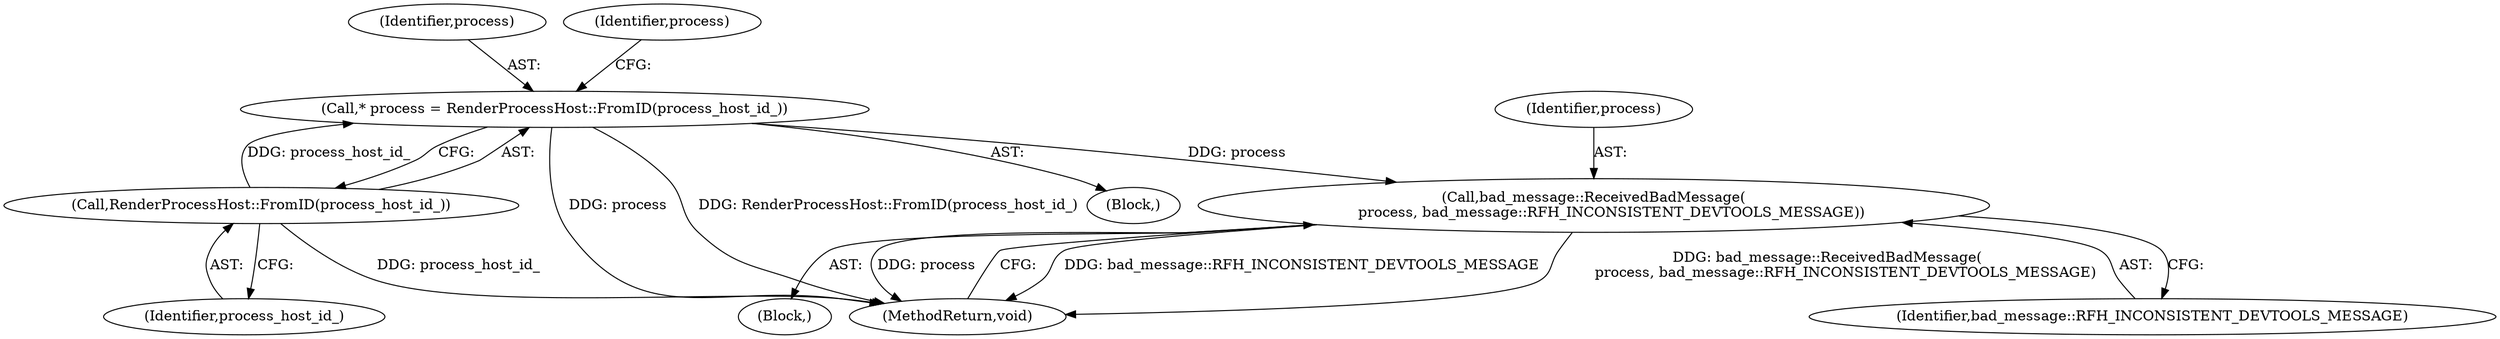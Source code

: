 digraph "0_Chrome_3c8e4852477d5b1e2da877808c998dc57db9460f_1@API" {
"1000111" [label="(Call,bad_message::ReceivedBadMessage(\n        process, bad_message::RFH_INCONSISTENT_DEVTOOLS_MESSAGE))"];
"1000104" [label="(Call,* process = RenderProcessHost::FromID(process_host_id_))"];
"1000106" [label="(Call,RenderProcessHost::FromID(process_host_id_))"];
"1000114" [label="(MethodReturn,void)"];
"1000106" [label="(Call,RenderProcessHost::FromID(process_host_id_))"];
"1000105" [label="(Identifier,process)"];
"1000101" [label="(Block,)"];
"1000113" [label="(Identifier,bad_message::RFH_INCONSISTENT_DEVTOOLS_MESSAGE)"];
"1000104" [label="(Call,* process = RenderProcessHost::FromID(process_host_id_))"];
"1000107" [label="(Identifier,process_host_id_)"];
"1000110" [label="(Block,)"];
"1000112" [label="(Identifier,process)"];
"1000111" [label="(Call,bad_message::ReceivedBadMessage(\n        process, bad_message::RFH_INCONSISTENT_DEVTOOLS_MESSAGE))"];
"1000109" [label="(Identifier,process)"];
"1000111" -> "1000110"  [label="AST: "];
"1000111" -> "1000113"  [label="CFG: "];
"1000112" -> "1000111"  [label="AST: "];
"1000113" -> "1000111"  [label="AST: "];
"1000114" -> "1000111"  [label="CFG: "];
"1000111" -> "1000114"  [label="DDG: bad_message::RFH_INCONSISTENT_DEVTOOLS_MESSAGE"];
"1000111" -> "1000114"  [label="DDG: bad_message::ReceivedBadMessage(\n        process, bad_message::RFH_INCONSISTENT_DEVTOOLS_MESSAGE)"];
"1000111" -> "1000114"  [label="DDG: process"];
"1000104" -> "1000111"  [label="DDG: process"];
"1000104" -> "1000101"  [label="AST: "];
"1000104" -> "1000106"  [label="CFG: "];
"1000105" -> "1000104"  [label="AST: "];
"1000106" -> "1000104"  [label="AST: "];
"1000109" -> "1000104"  [label="CFG: "];
"1000104" -> "1000114"  [label="DDG: process"];
"1000104" -> "1000114"  [label="DDG: RenderProcessHost::FromID(process_host_id_)"];
"1000106" -> "1000104"  [label="DDG: process_host_id_"];
"1000106" -> "1000107"  [label="CFG: "];
"1000107" -> "1000106"  [label="AST: "];
"1000106" -> "1000114"  [label="DDG: process_host_id_"];
}
